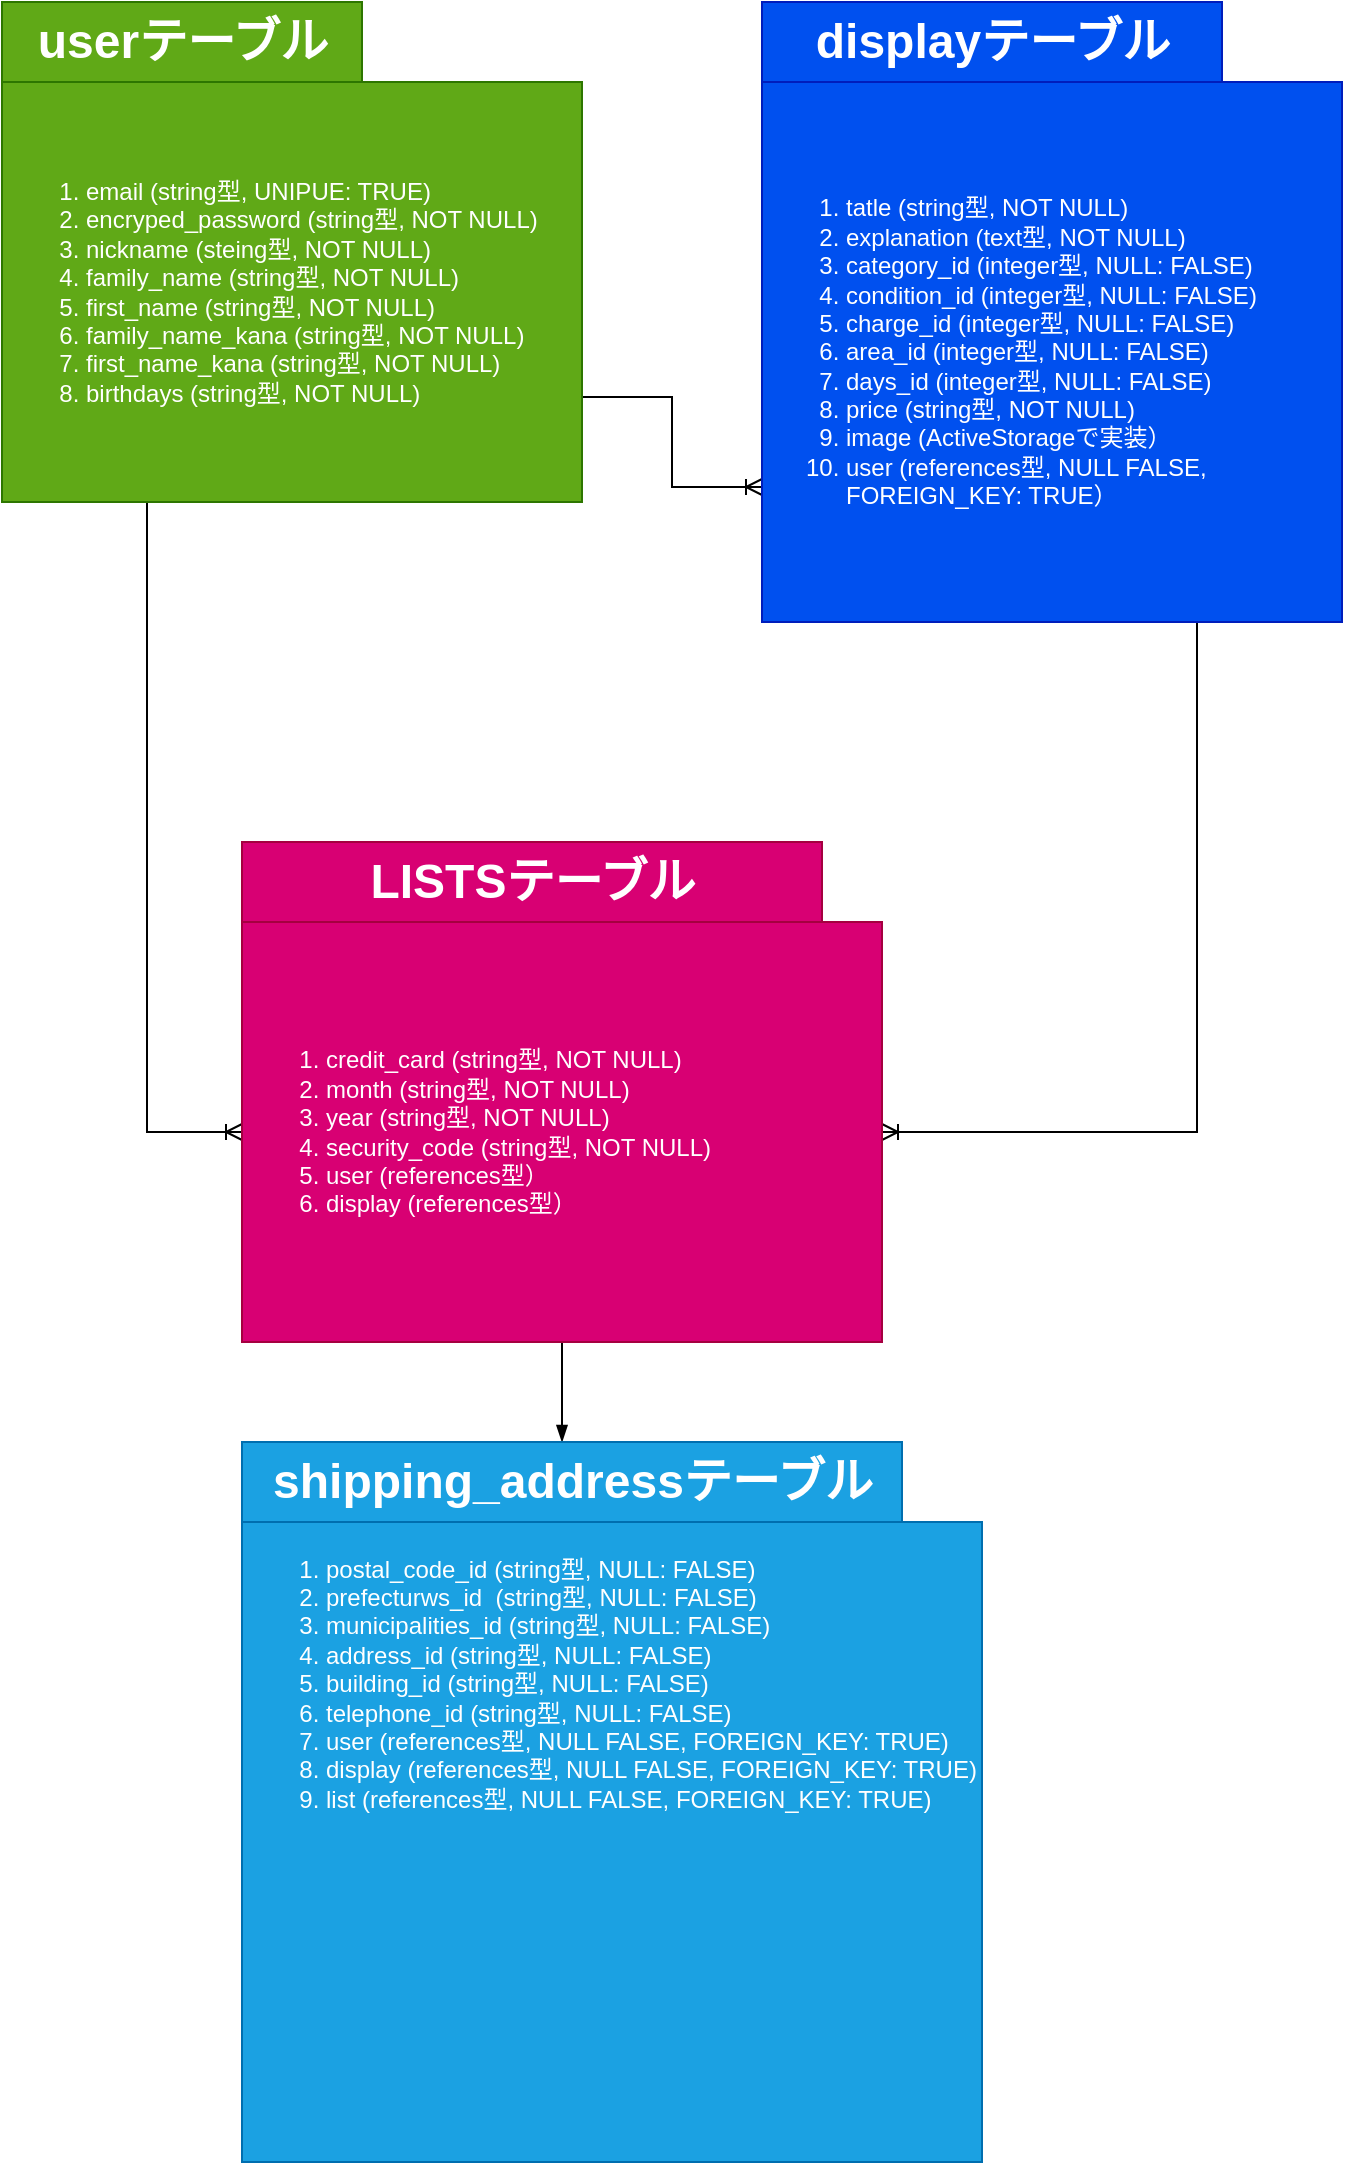 <mxfile>
    <diagram id="AScj28pv0M9ptoivCgs2" name="ページ1">
        <mxGraphModel dx="1005" dy="615" grid="1" gridSize="10" guides="1" tooltips="1" connect="1" arrows="1" fold="1" page="1" pageScale="1" pageWidth="827" pageHeight="1169" math="0" shadow="0">
            <root>
                <mxCell id="7T5hVNqxdzm8Yb2DUQGD-0"/>
                <mxCell id="7T5hVNqxdzm8Yb2DUQGD-1" parent="7T5hVNqxdzm8Yb2DUQGD-0"/>
                <mxCell id="6" style="edgeStyle=orthogonalEdgeStyle;rounded=0;orthogonalLoop=1;jettySize=auto;html=1;exitX=1;exitY=0.75;exitDx=0;exitDy=0;entryX=0;entryY=0.75;entryDx=0;entryDy=0;endArrow=ERoneToMany;endFill=0;" parent="7T5hVNqxdzm8Yb2DUQGD-1" source="K2UpdCnAI7NO2guy8fR0-39" target="1" edge="1">
                    <mxGeometry relative="1" as="geometry"/>
                </mxCell>
                <mxCell id="8" style="edgeStyle=orthogonalEdgeStyle;rounded=0;orthogonalLoop=1;jettySize=auto;html=1;exitX=0.25;exitY=1;exitDx=0;exitDy=0;entryX=0;entryY=0.5;entryDx=0;entryDy=0;endArrow=ERoneToMany;endFill=0;" parent="7T5hVNqxdzm8Yb2DUQGD-1" source="K2UpdCnAI7NO2guy8fR0-39" target="4" edge="1">
                    <mxGeometry relative="1" as="geometry"/>
                </mxCell>
                <mxCell id="K2UpdCnAI7NO2guy8fR0-39" value="&lt;ol&gt;&lt;li&gt;email (string型, UNIPUE: TRUE)&lt;/li&gt;&lt;li&gt;encryped_password (string型, NOT NULL)&lt;/li&gt;&lt;li&gt;nickname (steing型, NOT NULL)&lt;/li&gt;&lt;li&gt;family_name (string型, NOT NULL)&lt;/li&gt;&lt;li&gt;first_name (string型, NOT NULL)&lt;/li&gt;&lt;li&gt;family_name_kana (string型, NOT NULL)&lt;/li&gt;&lt;li&gt;first_name_kana (string型, NOT NULL)&lt;br&gt;&lt;/li&gt;&lt;li&gt;birthdays (string型, NOT NULL)&lt;/li&gt;&lt;/ol&gt;" style="text;strokeColor=#2D7600;fillColor=#60a917;html=1;whiteSpace=wrap;verticalAlign=middle;overflow=hidden;fontColor=#ffffff;" parent="7T5hVNqxdzm8Yb2DUQGD-1" vertex="1">
                    <mxGeometry x="40" y="120" width="290" height="210" as="geometry"/>
                </mxCell>
                <mxCell id="K2UpdCnAI7NO2guy8fR0-42" value="userテーブル" style="text;strokeColor=#2D7600;fillColor=#60a917;html=1;fontSize=24;fontStyle=1;verticalAlign=middle;align=center;fontColor=#ffffff;" parent="7T5hVNqxdzm8Yb2DUQGD-1" vertex="1">
                    <mxGeometry x="40" y="80" width="180" height="40" as="geometry"/>
                </mxCell>
                <mxCell id="0" value="displayテーブル" style="text;strokeColor=#001DBC;fillColor=#0050ef;html=1;fontSize=24;fontStyle=1;verticalAlign=middle;align=center;fontColor=#ffffff;" parent="7T5hVNqxdzm8Yb2DUQGD-1" vertex="1">
                    <mxGeometry x="420" y="80" width="230" height="40" as="geometry"/>
                </mxCell>
                <mxCell id="7" style="edgeStyle=orthogonalEdgeStyle;rounded=0;orthogonalLoop=1;jettySize=auto;html=1;exitX=0.75;exitY=1;exitDx=0;exitDy=0;entryX=1;entryY=0.5;entryDx=0;entryDy=0;endArrow=ERoneToMany;endFill=0;" parent="7T5hVNqxdzm8Yb2DUQGD-1" source="1" target="4" edge="1">
                    <mxGeometry relative="1" as="geometry"/>
                </mxCell>
                <mxCell id="1" value="&lt;ol&gt;&lt;li&gt;tatle (string型, NOT NULL)&lt;/li&gt;&lt;li&gt;explanation (text型, NOT NULL)&lt;/li&gt;&lt;li&gt;category_id (integer型, NULL: FALSE)&lt;/li&gt;&lt;li&gt;condition_id (integer型, NULL: FALSE)&lt;/li&gt;&lt;li&gt;charge_id (integer型, NULL: FALSE)&lt;/li&gt;&lt;li&gt;area_id (integer型, NULL: FALSE)&lt;/li&gt;&lt;li&gt;days_id (integer型, NULL: FALSE)&lt;/li&gt;&lt;li&gt;price (string型, NOT NULL)&lt;/li&gt;&lt;li&gt;image (ActiveStorageで実装）&lt;/li&gt;&lt;li&gt;user (references型, NULL FALSE, FOREIGN_KEY: TRUE）&lt;/li&gt;&lt;/ol&gt;" style="text;strokeColor=#001DBC;fillColor=#0050ef;html=1;whiteSpace=wrap;verticalAlign=middle;overflow=hidden;fontColor=#ffffff;" parent="7T5hVNqxdzm8Yb2DUQGD-1" vertex="1">
                    <mxGeometry x="420" y="120" width="290" height="270" as="geometry"/>
                </mxCell>
                <mxCell id="2" value="LISTSテーブル" style="text;strokeColor=#A50040;fillColor=#d80073;html=1;fontSize=24;fontStyle=1;verticalAlign=middle;align=center;fontColor=#ffffff;" parent="7T5hVNqxdzm8Yb2DUQGD-1" vertex="1">
                    <mxGeometry x="160" y="500" width="290" height="40" as="geometry"/>
                </mxCell>
                <mxCell id="12" style="edgeStyle=orthogonalEdgeStyle;rounded=0;orthogonalLoop=1;jettySize=auto;html=1;exitX=0.5;exitY=1;exitDx=0;exitDy=0;endArrow=blockThin;endFill=1;" edge="1" parent="7T5hVNqxdzm8Yb2DUQGD-1" source="4">
                    <mxGeometry relative="1" as="geometry">
                        <mxPoint x="320" y="800" as="targetPoint"/>
                    </mxGeometry>
                </mxCell>
                <mxCell id="4" value="&lt;ol&gt;&lt;li&gt;credit_card (string型, NOT NULL)&lt;/li&gt;&lt;li&gt;month (string型, NOT NULL)&lt;/li&gt;&lt;li&gt;year (string型, NOT NULL)&lt;/li&gt;&lt;li&gt;security_code (string型, NOT NULL)&lt;/li&gt;&lt;li&gt;user (references型）&lt;/li&gt;&lt;li&gt;display (references型）&lt;/li&gt;&lt;/ol&gt;" style="text;strokeColor=#A50040;fillColor=#d80073;html=1;whiteSpace=wrap;verticalAlign=middle;overflow=hidden;fontColor=#ffffff;" parent="7T5hVNqxdzm8Yb2DUQGD-1" vertex="1">
                    <mxGeometry x="160" y="540" width="320" height="210" as="geometry"/>
                </mxCell>
                <mxCell id="9" value="shipping_addressテーブル" style="text;strokeColor=#006EAF;fillColor=#1ba1e2;html=1;fontSize=24;fontStyle=1;verticalAlign=middle;align=center;fontColor=#ffffff;" vertex="1" parent="7T5hVNqxdzm8Yb2DUQGD-1">
                    <mxGeometry x="160" y="800" width="330" height="40" as="geometry"/>
                </mxCell>
                <mxCell id="11" value="&lt;ol&gt;&lt;li&gt;&lt;span&gt;postal_code_id (string型, NULL: FALSE)&lt;/span&gt;&lt;br&gt;&lt;/li&gt;&lt;li&gt;prefecturws_id&amp;nbsp; (string型, NULL: FALSE)&lt;/li&gt;&lt;li&gt;municipalities_id (string型, NULL: FALSE)&lt;/li&gt;&lt;li&gt;address_id (string型, NULL: FALSE)&lt;/li&gt;&lt;li&gt;building_id (string型, NULL: FALSE)&lt;/li&gt;&lt;li&gt;telephone_id (string型, NULL: FALSE)&lt;/li&gt;&lt;li&gt;user (references型, NULL FALSE, FOREIGN_KEY: TRUE)&lt;/li&gt;&lt;li&gt;display (references型, NULL FALSE, FOREIGN_KEY: TRUE)&lt;/li&gt;&lt;li&gt;list (references型, NULL FALSE, FOREIGN_KEY: TRUE)&lt;/li&gt;&lt;/ol&gt;&lt;div&gt;&lt;br&gt;&lt;/div&gt;&lt;div&gt;&lt;br&gt;&lt;/div&gt;&lt;div&gt;&lt;br&gt;&lt;/div&gt;&lt;div&gt;&lt;br&gt;&lt;/div&gt;&lt;div&gt;&lt;br&gt;&lt;/div&gt;&lt;div&gt;&lt;br&gt;&lt;/div&gt;&lt;div&gt;&lt;br&gt;&lt;/div&gt;&lt;div&gt;&lt;br&gt;&lt;/div&gt;&lt;div&gt;&lt;br&gt;&lt;/div&gt;&lt;div&gt;&lt;br&gt;&lt;/div&gt;&lt;div&gt;&lt;br&gt;&lt;/div&gt;" style="text;strokeColor=#006EAF;fillColor=#1ba1e2;html=1;whiteSpace=wrap;verticalAlign=middle;overflow=hidden;fontColor=#ffffff;" vertex="1" parent="7T5hVNqxdzm8Yb2DUQGD-1">
                    <mxGeometry x="160" y="840" width="370" height="320" as="geometry"/>
                </mxCell>
            </root>
        </mxGraphModel>
    </diagram>
</mxfile>